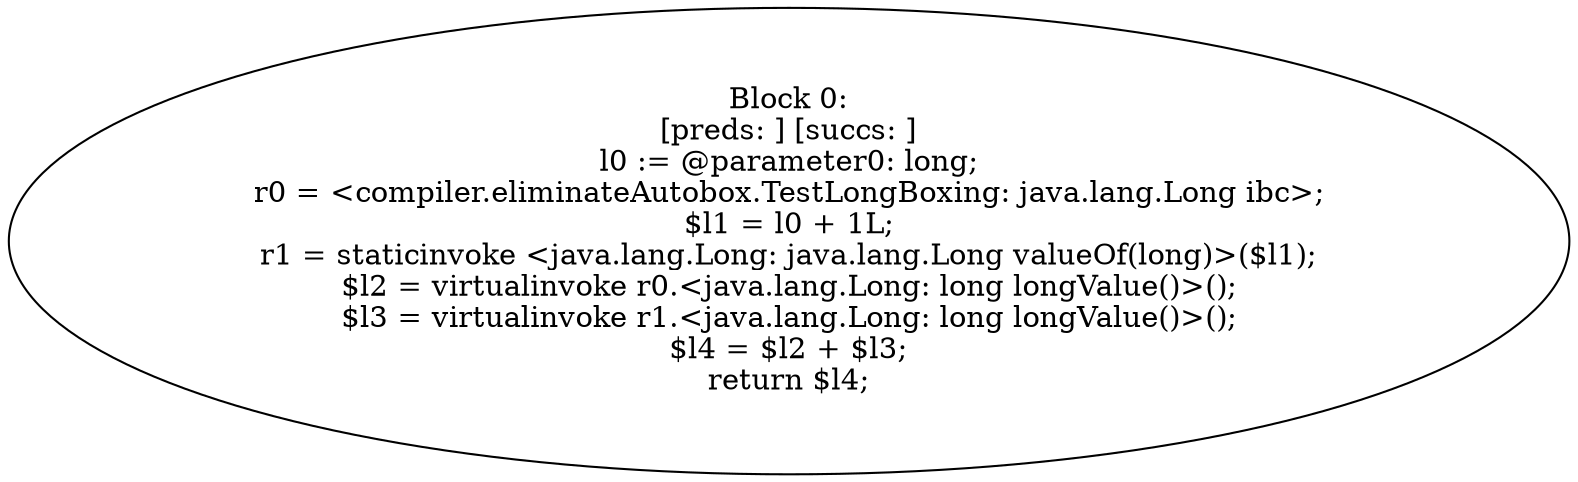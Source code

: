 digraph "unitGraph" {
    "Block 0:
[preds: ] [succs: ]
l0 := @parameter0: long;
r0 = <compiler.eliminateAutobox.TestLongBoxing: java.lang.Long ibc>;
$l1 = l0 + 1L;
r1 = staticinvoke <java.lang.Long: java.lang.Long valueOf(long)>($l1);
$l2 = virtualinvoke r0.<java.lang.Long: long longValue()>();
$l3 = virtualinvoke r1.<java.lang.Long: long longValue()>();
$l4 = $l2 + $l3;
return $l4;
"
}
